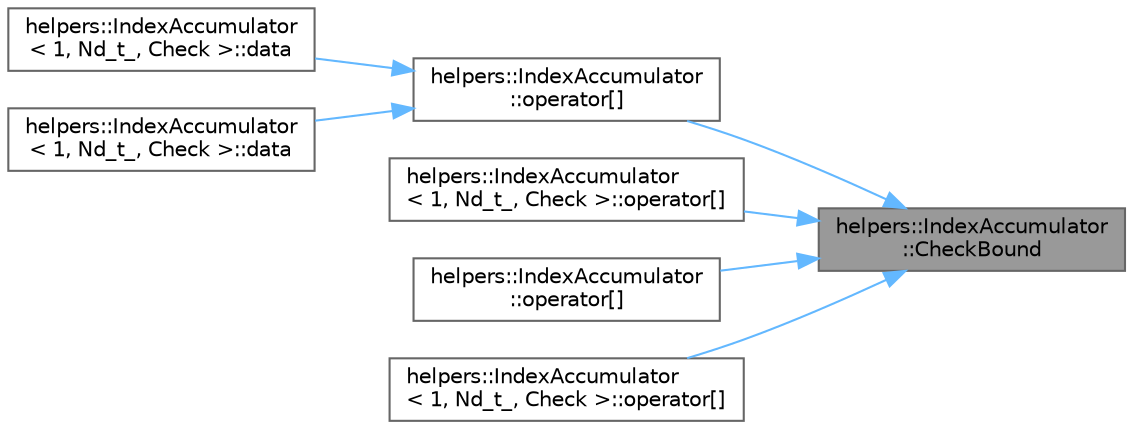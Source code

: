 digraph "helpers::IndexAccumulator::CheckBound"
{
 // LATEX_PDF_SIZE
  bgcolor="transparent";
  edge [fontname=Helvetica,fontsize=10,labelfontname=Helvetica,labelfontsize=10];
  node [fontname=Helvetica,fontsize=10,shape=box,height=0.2,width=0.4];
  rankdir="RL";
  Node1 [id="Node000001",label="helpers::IndexAccumulator\l::CheckBound",height=0.2,width=0.4,color="gray40", fillcolor="grey60", style="filled", fontcolor="black",tooltip=" "];
  Node1 -> Node2 [id="edge1_Node000001_Node000002",dir="back",color="steelblue1",style="solid",tooltip=" "];
  Node2 [id="Node000002",label="helpers::IndexAccumulator\l::operator[]",height=0.2,width=0.4,color="grey40", fillcolor="white", style="filled",URL="$classhelpers_1_1IndexAccumulator.html#af1bc94cd0b38470779185612f5e47095",tooltip="Read one more index, checking whether it is in the range dictated by the NdFlattener and previous ind..."];
  Node2 -> Node3 [id="edge2_Node000002_Node000003",dir="back",color="steelblue1",style="solid",tooltip=" "];
  Node3 [id="Node000003",label="helpers::IndexAccumulator\l\< 1, Nd_t_, Check \>::data",height=0.2,width=0.4,color="grey40", fillcolor="white", style="filled",URL="$classhelpers_1_1IndexAccumulator_3_011_00_01Nd__t___00_01Check_01_4.html#a751728bdda812b183077ed3d12bf6c7c",tooltip="Return (possibly const) pointer to data, non-const version."];
  Node2 -> Node4 [id="edge3_Node000002_Node000004",dir="back",color="steelblue1",style="solid",tooltip=" "];
  Node4 [id="Node000004",label="helpers::IndexAccumulator\l\< 1, Nd_t_, Check \>::data",height=0.2,width=0.4,color="grey40", fillcolor="white", style="filled",URL="$classhelpers_1_1IndexAccumulator_3_011_00_01Nd__t___00_01Check_01_4.html#a3100cc68baea13ce2154688fc089e470",tooltip="Return const pointer to data."];
  Node1 -> Node5 [id="edge4_Node000001_Node000005",dir="back",color="steelblue1",style="solid",tooltip=" "];
  Node5 [id="Node000005",label="helpers::IndexAccumulator\l\< 1, Nd_t_, Check \>::operator[]",height=0.2,width=0.4,color="grey40", fillcolor="white", style="filled",URL="$classhelpers_1_1IndexAccumulator_3_011_00_01Nd__t___00_01Check_01_4.html#add1d8095643c695daff6dfad7cf67357",tooltip="Return (possibly const) reference to the corresponding data element, checking if the index is in its ..."];
  Node1 -> Node6 [id="edge5_Node000001_Node000006",dir="back",color="steelblue1",style="solid",tooltip=" "];
  Node6 [id="Node000006",label="helpers::IndexAccumulator\l::operator[]",height=0.2,width=0.4,color="grey40", fillcolor="white", style="filled",URL="$classhelpers_1_1IndexAccumulator.html#a68d9c03ca0121d5a82c887ee5253d5f8",tooltip="Read one more index, const version."];
  Node1 -> Node7 [id="edge6_Node000001_Node000007",dir="back",color="steelblue1",style="solid",tooltip=" "];
  Node7 [id="Node000007",label="helpers::IndexAccumulator\l\< 1, Nd_t_, Check \>::operator[]",height=0.2,width=0.4,color="grey40", fillcolor="white", style="filled",URL="$classhelpers_1_1IndexAccumulator_3_011_00_01Nd__t___00_01Check_01_4.html#a193c96e25cec194bf6c5dd9ae025f710",tooltip="Return const reference to the corresponding data element, checking if the index is in its range."];
}
